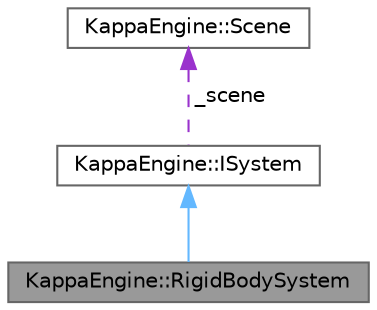 digraph "KappaEngine::RigidBodySystem"
{
 // LATEX_PDF_SIZE
  bgcolor="transparent";
  edge [fontname=Helvetica,fontsize=10,labelfontname=Helvetica,labelfontsize=10];
  node [fontname=Helvetica,fontsize=10,shape=box,height=0.2,width=0.4];
  Node1 [label="KappaEngine::RigidBodySystem",height=0.2,width=0.4,color="gray40", fillcolor="grey60", style="filled", fontcolor="black",tooltip=" "];
  Node2 -> Node1 [dir="back",color="steelblue1",style="solid"];
  Node2 [label="KappaEngine::ISystem",height=0.2,width=0.4,color="gray40", fillcolor="white", style="filled",URL="$class_kappa_engine_1_1_i_system.html",tooltip=" "];
  Node3 -> Node2 [dir="back",color="darkorchid3",style="dashed",label=" _scene" ];
  Node3 [label="KappaEngine::Scene",height=0.2,width=0.4,color="gray40", fillcolor="white", style="filled",URL="$class_kappa_engine_1_1_scene.html",tooltip=" "];
}
